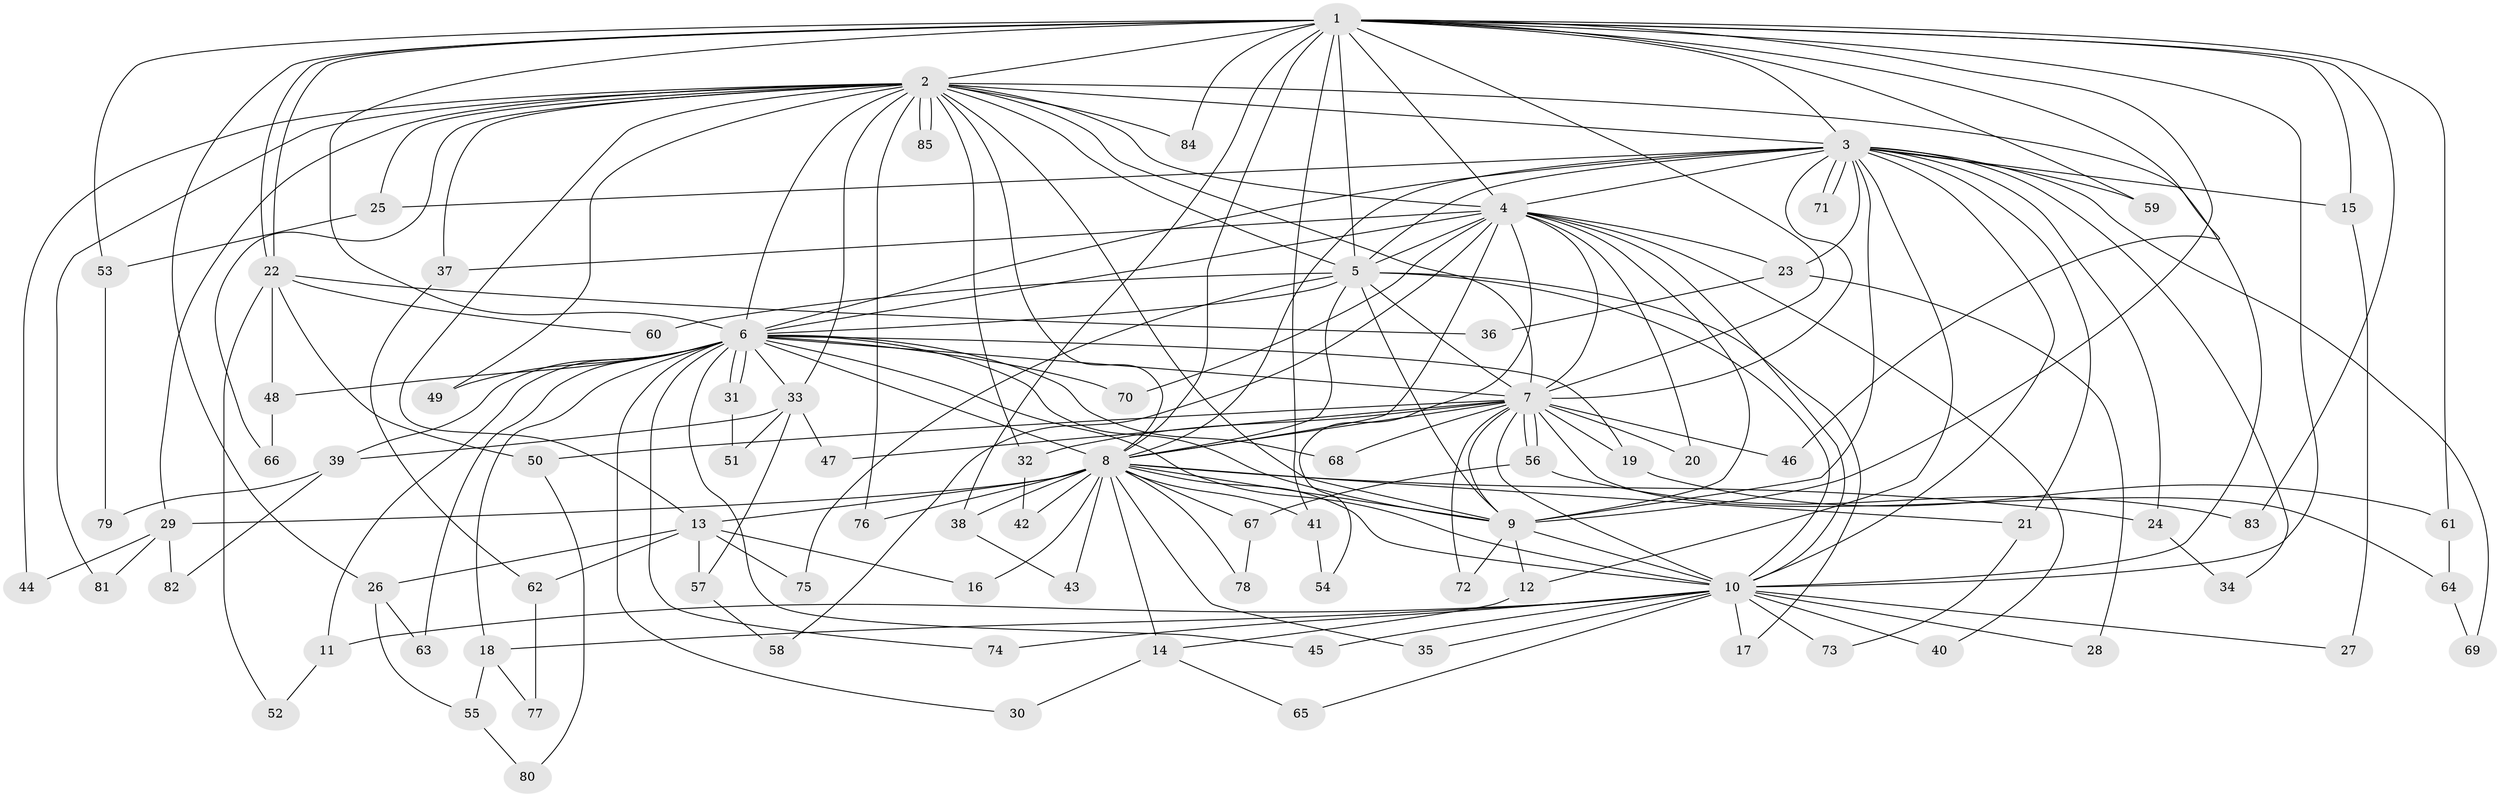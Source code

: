 // coarse degree distribution, {21: 0.016666666666666666, 28: 0.016666666666666666, 17: 0.016666666666666666, 14: 0.016666666666666666, 19: 0.03333333333333333, 20: 0.016666666666666666, 3: 0.23333333333333334, 5: 0.016666666666666666, 7: 0.03333333333333333, 2: 0.5, 1: 0.016666666666666666, 4: 0.08333333333333333}
// Generated by graph-tools (version 1.1) at 2025/41/03/06/25 10:41:40]
// undirected, 85 vertices, 195 edges
graph export_dot {
graph [start="1"]
  node [color=gray90,style=filled];
  1;
  2;
  3;
  4;
  5;
  6;
  7;
  8;
  9;
  10;
  11;
  12;
  13;
  14;
  15;
  16;
  17;
  18;
  19;
  20;
  21;
  22;
  23;
  24;
  25;
  26;
  27;
  28;
  29;
  30;
  31;
  32;
  33;
  34;
  35;
  36;
  37;
  38;
  39;
  40;
  41;
  42;
  43;
  44;
  45;
  46;
  47;
  48;
  49;
  50;
  51;
  52;
  53;
  54;
  55;
  56;
  57;
  58;
  59;
  60;
  61;
  62;
  63;
  64;
  65;
  66;
  67;
  68;
  69;
  70;
  71;
  72;
  73;
  74;
  75;
  76;
  77;
  78;
  79;
  80;
  81;
  82;
  83;
  84;
  85;
  1 -- 2;
  1 -- 3;
  1 -- 4;
  1 -- 5;
  1 -- 6;
  1 -- 7;
  1 -- 8;
  1 -- 9;
  1 -- 10;
  1 -- 15;
  1 -- 22;
  1 -- 22;
  1 -- 26;
  1 -- 38;
  1 -- 41;
  1 -- 46;
  1 -- 53;
  1 -- 59;
  1 -- 61;
  1 -- 83;
  1 -- 84;
  2 -- 3;
  2 -- 4;
  2 -- 5;
  2 -- 6;
  2 -- 7;
  2 -- 8;
  2 -- 9;
  2 -- 10;
  2 -- 13;
  2 -- 25;
  2 -- 29;
  2 -- 32;
  2 -- 33;
  2 -- 37;
  2 -- 44;
  2 -- 49;
  2 -- 66;
  2 -- 76;
  2 -- 81;
  2 -- 84;
  2 -- 85;
  2 -- 85;
  3 -- 4;
  3 -- 5;
  3 -- 6;
  3 -- 7;
  3 -- 8;
  3 -- 9;
  3 -- 10;
  3 -- 12;
  3 -- 15;
  3 -- 21;
  3 -- 23;
  3 -- 24;
  3 -- 25;
  3 -- 34;
  3 -- 59;
  3 -- 69;
  3 -- 71;
  3 -- 71;
  4 -- 5;
  4 -- 6;
  4 -- 7;
  4 -- 8;
  4 -- 9;
  4 -- 10;
  4 -- 20;
  4 -- 23;
  4 -- 37;
  4 -- 40;
  4 -- 54;
  4 -- 58;
  4 -- 70;
  5 -- 6;
  5 -- 7;
  5 -- 8;
  5 -- 9;
  5 -- 10;
  5 -- 17;
  5 -- 60;
  5 -- 75;
  6 -- 7;
  6 -- 8;
  6 -- 9;
  6 -- 10;
  6 -- 11;
  6 -- 18;
  6 -- 19;
  6 -- 30;
  6 -- 31;
  6 -- 31;
  6 -- 33;
  6 -- 39;
  6 -- 45;
  6 -- 48;
  6 -- 49;
  6 -- 63;
  6 -- 68;
  6 -- 70;
  6 -- 74;
  7 -- 8;
  7 -- 9;
  7 -- 10;
  7 -- 19;
  7 -- 20;
  7 -- 32;
  7 -- 46;
  7 -- 47;
  7 -- 50;
  7 -- 56;
  7 -- 56;
  7 -- 64;
  7 -- 68;
  7 -- 72;
  8 -- 9;
  8 -- 10;
  8 -- 13;
  8 -- 14;
  8 -- 16;
  8 -- 21;
  8 -- 24;
  8 -- 29;
  8 -- 35;
  8 -- 38;
  8 -- 41;
  8 -- 42;
  8 -- 43;
  8 -- 67;
  8 -- 76;
  8 -- 78;
  9 -- 10;
  9 -- 12;
  9 -- 72;
  10 -- 11;
  10 -- 17;
  10 -- 18;
  10 -- 27;
  10 -- 28;
  10 -- 35;
  10 -- 40;
  10 -- 45;
  10 -- 65;
  10 -- 73;
  10 -- 74;
  11 -- 52;
  12 -- 14;
  13 -- 16;
  13 -- 26;
  13 -- 57;
  13 -- 62;
  13 -- 75;
  14 -- 30;
  14 -- 65;
  15 -- 27;
  18 -- 55;
  18 -- 77;
  19 -- 61;
  21 -- 73;
  22 -- 36;
  22 -- 48;
  22 -- 50;
  22 -- 52;
  22 -- 60;
  23 -- 28;
  23 -- 36;
  24 -- 34;
  25 -- 53;
  26 -- 55;
  26 -- 63;
  29 -- 44;
  29 -- 81;
  29 -- 82;
  31 -- 51;
  32 -- 42;
  33 -- 39;
  33 -- 47;
  33 -- 51;
  33 -- 57;
  37 -- 62;
  38 -- 43;
  39 -- 79;
  39 -- 82;
  41 -- 54;
  48 -- 66;
  50 -- 80;
  53 -- 79;
  55 -- 80;
  56 -- 67;
  56 -- 83;
  57 -- 58;
  61 -- 64;
  62 -- 77;
  64 -- 69;
  67 -- 78;
}
